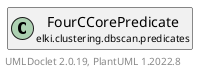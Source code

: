 @startuml
    remove .*\.(Instance|Par|Parameterizer|Factory)$
    set namespaceSeparator none
    hide empty fields
    hide empty methods

    class "<size:14>FourCCorePredicate.Instance\n<size:10>elki.clustering.dbscan.predicates" as elki.clustering.dbscan.predicates.FourCCorePredicate.Instance [[FourCCorePredicate.Instance.html]] {
        #settings: Settings
        +Instance(Settings)
        +isCorePoint(DBIDRef, PreDeConModel): boolean
    }

    interface "<size:14>CorePredicate.Instance\n<size:10>elki.clustering.dbscan.predicates" as elki.clustering.dbscan.predicates.CorePredicate.Instance<PreDeConModel> [[CorePredicate.Instance.html]] {
        {abstract} +isCorePoint(DBIDRef, PreDeConModel): boolean
    }
    class "<size:14>FourCCorePredicate\n<size:10>elki.clustering.dbscan.predicates" as elki.clustering.dbscan.predicates.FourCCorePredicate [[FourCCorePredicate.html]]

    elki.clustering.dbscan.predicates.CorePredicate.Instance <|.. elki.clustering.dbscan.predicates.FourCCorePredicate.Instance
    elki.clustering.dbscan.predicates.FourCCorePredicate +-- elki.clustering.dbscan.predicates.FourCCorePredicate.Instance

    center footer UMLDoclet 2.0.19, PlantUML 1.2022.8
@enduml
